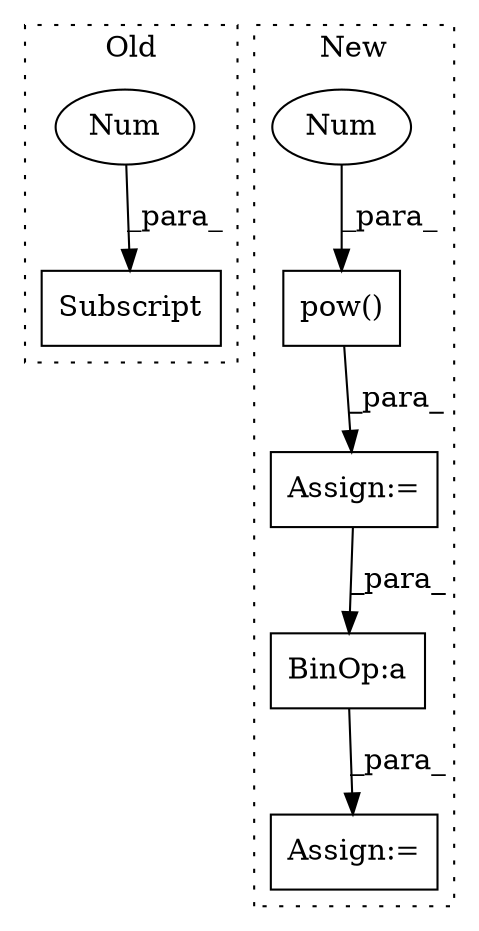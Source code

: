 digraph G {
subgraph cluster0 {
1 [label="Subscript" a="63" s="7524,0" l="19,0" shape="box"];
6 [label="Num" a="76" s="7541" l="1" shape="ellipse"];
label = "Old";
style="dotted";
}
subgraph cluster1 {
2 [label="pow()" a="75" s="8639,8651" l="8,1" shape="box"];
3 [label="Num" a="76" s="8647" l="4" shape="ellipse"];
4 [label="Assign:=" a="68" s="8716" l="3" shape="box"];
5 [label="BinOp:a" a="82" s="8738" l="3" shape="box"];
7 [label="Assign:=" a="68" s="8636" l="3" shape="box"];
label = "New";
style="dotted";
}
2 -> 7 [label="_para_"];
3 -> 2 [label="_para_"];
5 -> 4 [label="_para_"];
6 -> 1 [label="_para_"];
7 -> 5 [label="_para_"];
}